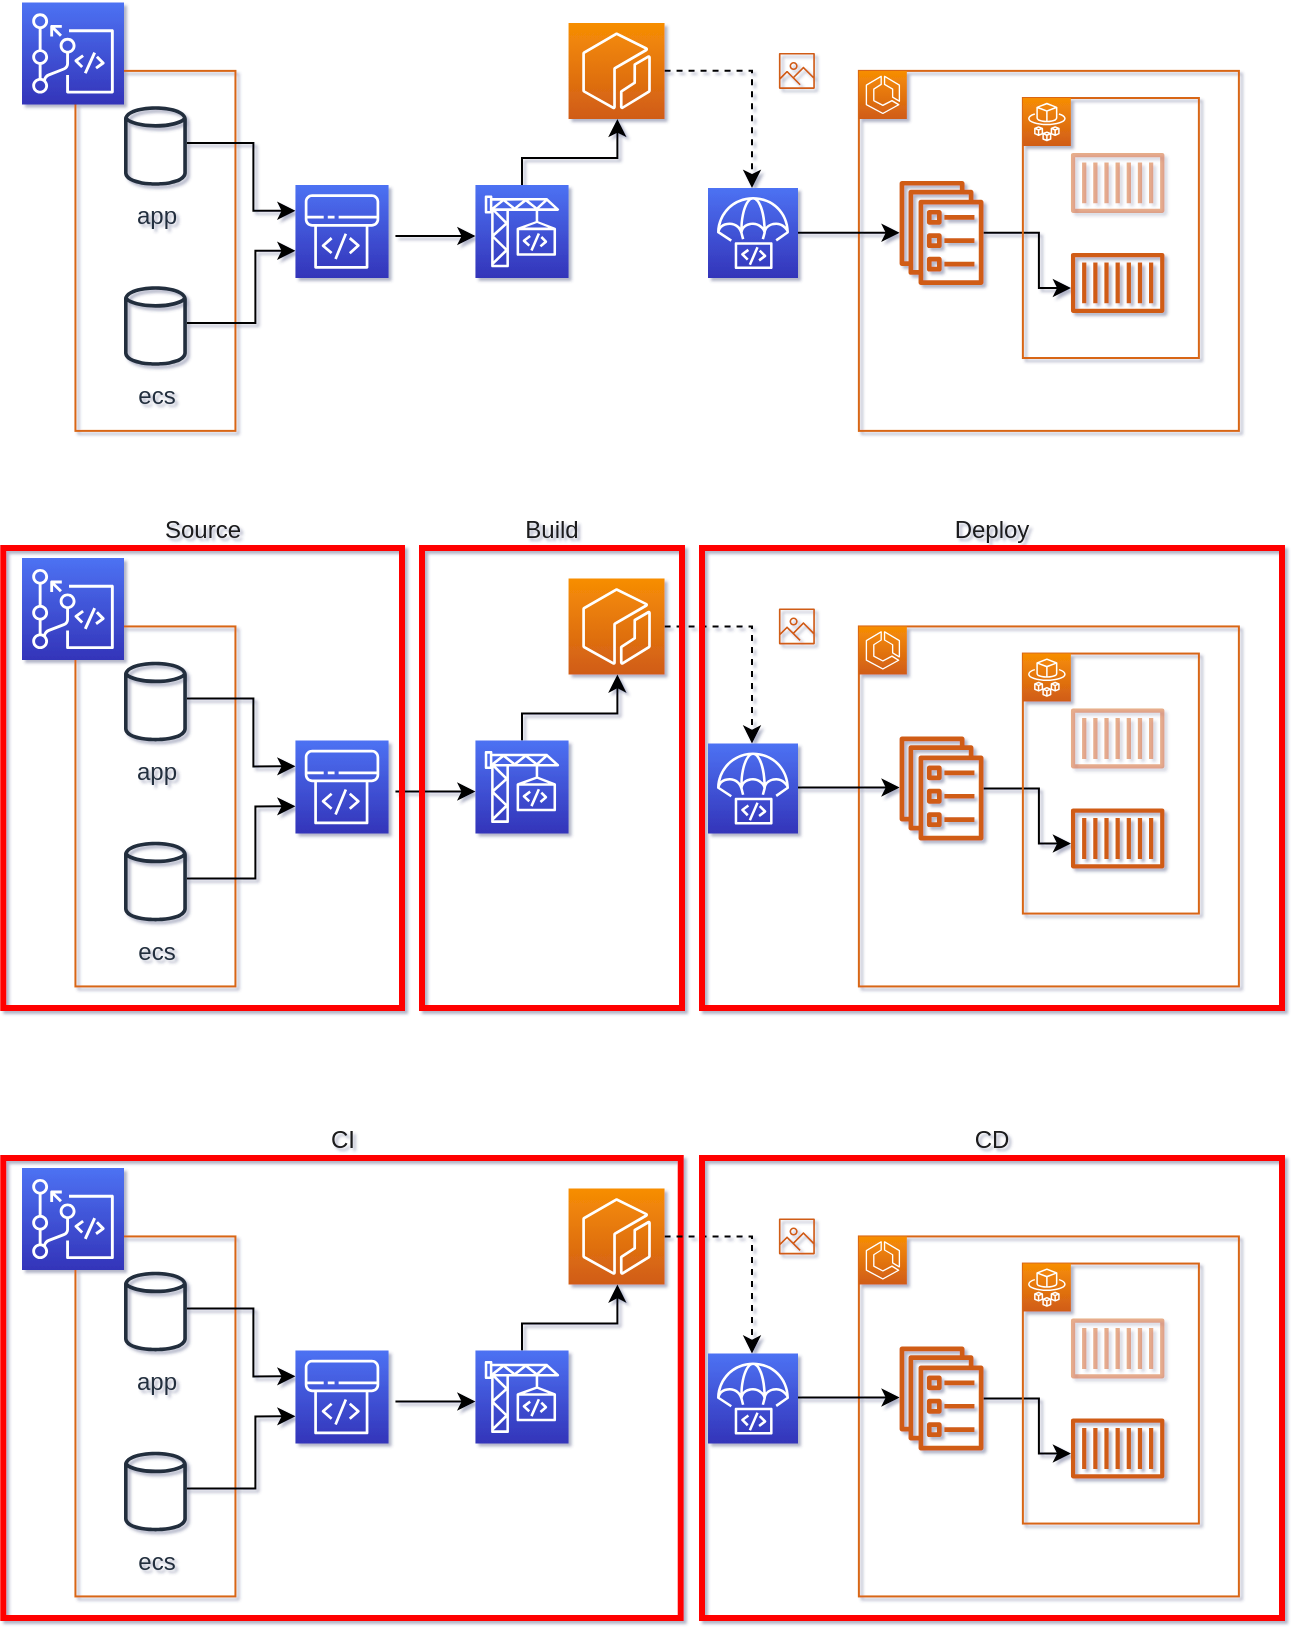 <mxfile version="13.10.0" type="embed">
    <diagram id="Iqn02m987E_1Y6RsaODK" name="CICD">
        <mxGraphModel dx="1027" dy="483" grid="1" gridSize="10" guides="1" tooltips="1" connect="1" arrows="1" fold="1" page="1" pageScale="1" pageWidth="827" pageHeight="1169" background="none" math="0" shadow="1">
            <root>
                <mxCell id="TXsu97STiCOG9BQ06nFb-0"/>
                <mxCell id="TXsu97STiCOG9BQ06nFb-1" parent="TXsu97STiCOG9BQ06nFb-0"/>
                <mxCell id="jmu_tiYD6_GEUumzkb44-0" value="" style="rounded=0;whiteSpace=wrap;html=1;strokeColor=#D86613;fillColor=none;" parent="TXsu97STiCOG9BQ06nFb-1" vertex="1">
                    <mxGeometry x="488.44" y="116.44" width="190" height="180" as="geometry"/>
                </mxCell>
                <mxCell id="jmu_tiYD6_GEUumzkb44-1" value="" style="outlineConnect=0;fontColor=#232F3E;gradientColor=#F78E04;gradientDirection=north;fillColor=#D05C17;strokeColor=#ffffff;dashed=0;verticalLabelPosition=bottom;verticalAlign=top;align=center;html=1;fontSize=12;fontStyle=0;aspect=fixed;shape=mxgraph.aws4.resourceIcon;resIcon=mxgraph.aws4.ecs;" parent="TXsu97STiCOG9BQ06nFb-1" vertex="1">
                    <mxGeometry x="488.44" y="116.44" width="24" height="24" as="geometry"/>
                </mxCell>
                <mxCell id="euKfv0HWNEc7ueXWT4n4-0" value="" style="rounded=0;whiteSpace=wrap;html=1;strokeColor=#D86613;fillColor=none;" parent="TXsu97STiCOG9BQ06nFb-1" vertex="1">
                    <mxGeometry x="96.72" y="116.44" width="80" height="180" as="geometry"/>
                </mxCell>
                <mxCell id="euKfv0HWNEc7ueXWT4n4-4" style="edgeStyle=orthogonalEdgeStyle;rounded=0;orthogonalLoop=1;jettySize=auto;html=1;startArrow=none;startFill=0;endArrow=classic;endFill=1;dashed=1;" parent="TXsu97STiCOG9BQ06nFb-1" source="mHzoulwclUu3AxQmjZOi-1" target="4" edge="1">
                    <mxGeometry relative="1" as="geometry">
                        <Array as="points">
                            <mxPoint x="435" y="116"/>
                        </Array>
                        <mxPoint x="413" y="116.379" as="sourcePoint"/>
                    </mxGeometry>
                </mxCell>
                <mxCell id="mHzoulwclUu3AxQmjZOi-1" value="" style="outlineConnect=0;fontColor=#232F3E;gradientColor=#F78E04;gradientDirection=north;fillColor=#D05C17;strokeColor=#ffffff;dashed=0;verticalLabelPosition=bottom;verticalAlign=top;align=center;html=1;fontSize=12;fontStyle=0;aspect=fixed;shape=mxgraph.aws4.resourceIcon;resIcon=mxgraph.aws4.ecr;" parent="TXsu97STiCOG9BQ06nFb-1" vertex="1">
                    <mxGeometry x="343.28" y="92.44" width="48" height="48" as="geometry"/>
                </mxCell>
                <mxCell id="CHHyB4FnQIO_N6Z5i6d3-7" style="edgeStyle=orthogonalEdgeStyle;rounded=0;orthogonalLoop=1;jettySize=auto;html=1;endArrow=classic;endFill=1;" parent="TXsu97STiCOG9BQ06nFb-1" source="OyFzKP3GuWBrdCjnjOIb-18" edge="1">
                    <mxGeometry relative="1" as="geometry">
                        <Array as="points">
                            <mxPoint x="186.72" y="242.44"/>
                            <mxPoint x="186.72" y="206.44"/>
                        </Array>
                        <mxPoint x="206.72" y="206.4" as="targetPoint"/>
                    </mxGeometry>
                </mxCell>
                <mxCell id="OyFzKP3GuWBrdCjnjOIb-18" value="ecs" style="outlineConnect=0;fontColor=#232F3E;gradientColor=none;fillColor=#232F3E;strokeColor=none;dashed=0;verticalLabelPosition=bottom;verticalAlign=top;align=center;html=1;fontSize=12;fontStyle=0;aspect=fixed;pointerEvents=1;shape=mxgraph.aws4.generic_database;" parent="TXsu97STiCOG9BQ06nFb-1" vertex="1">
                    <mxGeometry x="121" y="223.22" width="31.44" height="41.56" as="geometry"/>
                </mxCell>
                <mxCell id="CHHyB4FnQIO_N6Z5i6d3-6" style="edgeStyle=orthogonalEdgeStyle;rounded=0;orthogonalLoop=1;jettySize=auto;html=1;endArrow=classic;endFill=1;" parent="TXsu97STiCOG9BQ06nFb-1" source="OyFzKP3GuWBrdCjnjOIb-19" edge="1">
                    <mxGeometry relative="1" as="geometry">
                        <Array as="points">
                            <mxPoint x="185.72" y="152.44"/>
                            <mxPoint x="185.72" y="186.44"/>
                        </Array>
                        <mxPoint x="206.72" y="186.4" as="targetPoint"/>
                    </mxGeometry>
                </mxCell>
                <mxCell id="OyFzKP3GuWBrdCjnjOIb-19" value="app" style="outlineConnect=0;fontColor=#232F3E;gradientColor=none;fillColor=#232F3E;strokeColor=none;dashed=0;verticalLabelPosition=bottom;verticalAlign=top;align=center;html=1;fontSize=12;fontStyle=0;aspect=fixed;pointerEvents=1;shape=mxgraph.aws4.generic_database;" parent="TXsu97STiCOG9BQ06nFb-1" vertex="1">
                    <mxGeometry x="121" y="133.22" width="31.44" height="41.56" as="geometry"/>
                </mxCell>
                <mxCell id="CHHyB4FnQIO_N6Z5i6d3-1" value="" style="outlineConnect=0;fontColor=#232F3E;gradientColor=#4D72F3;gradientDirection=north;fillColor=#3334B9;strokeColor=#ffffff;dashed=0;verticalLabelPosition=bottom;verticalAlign=top;align=center;html=1;fontSize=12;fontStyle=0;aspect=fixed;shape=mxgraph.aws4.resourceIcon;resIcon=mxgraph.aws4.codepipeline;" parent="TXsu97STiCOG9BQ06nFb-1" vertex="1">
                    <mxGeometry x="206.72" y="173.44" width="46.56" height="46.56" as="geometry"/>
                </mxCell>
                <mxCell id="CHHyB4FnQIO_N6Z5i6d3-16" style="edgeStyle=orthogonalEdgeStyle;rounded=0;orthogonalLoop=1;jettySize=auto;html=1;startArrow=none;startFill=0;endArrow=classic;endFill=1;" parent="TXsu97STiCOG9BQ06nFb-1" target="CHHyB4FnQIO_N6Z5i6d3-3" edge="1">
                    <mxGeometry relative="1" as="geometry">
                        <mxPoint x="448.44" y="197" as="sourcePoint"/>
                        <Array as="points">
                            <mxPoint x="448.44" y="196"/>
                            <mxPoint x="448.44" y="197"/>
                        </Array>
                    </mxGeometry>
                </mxCell>
                <mxCell id="_MlhjIp3WgpPEU2tAH4I-1" style="edgeStyle=orthogonalEdgeStyle;rounded=0;orthogonalLoop=1;jettySize=auto;html=1;" parent="TXsu97STiCOG9BQ06nFb-1" source="CHHyB4FnQIO_N6Z5i6d3-3" target="_MlhjIp3WgpPEU2tAH4I-0" edge="1">
                    <mxGeometry relative="1" as="geometry">
                        <Array as="points">
                            <mxPoint x="578.44" y="197"/>
                            <mxPoint x="578.44" y="225"/>
                        </Array>
                    </mxGeometry>
                </mxCell>
                <mxCell id="CHHyB4FnQIO_N6Z5i6d3-3" value="" style="outlineConnect=0;fontColor=#232F3E;gradientColor=none;fillColor=#D05C17;strokeColor=none;dashed=0;verticalLabelPosition=bottom;verticalAlign=top;align=center;html=1;fontSize=12;fontStyle=0;aspect=fixed;pointerEvents=1;shape=mxgraph.aws4.ecs_service;" parent="TXsu97STiCOG9BQ06nFb-1" vertex="1">
                    <mxGeometry x="508.44" y="171.44" width="42.67" height="52" as="geometry"/>
                </mxCell>
                <mxCell id="euKfv0HWNEc7ueXWT4n4-6" value="" style="outlineConnect=0;fontColor=#232F3E;gradientColor=none;fillColor=#D05C17;strokeColor=none;dashed=0;verticalLabelPosition=bottom;verticalAlign=top;align=center;html=1;fontSize=12;fontStyle=0;aspect=fixed;pointerEvents=1;shape=mxgraph.aws4.container_registry_image;" parent="TXsu97STiCOG9BQ06nFb-1" vertex="1">
                    <mxGeometry x="448.44" y="107.44" width="18" height="18" as="geometry"/>
                </mxCell>
                <mxCell id="EoNvsJ9DB7w6ikuhf98V-2" value="" style="rounded=0;whiteSpace=wrap;html=1;strokeColor=#D86613;fillColor=none;" parent="TXsu97STiCOG9BQ06nFb-1" vertex="1">
                    <mxGeometry x="570.44" y="130" width="88" height="130" as="geometry"/>
                </mxCell>
                <mxCell id="EoNvsJ9DB7w6ikuhf98V-1" value="" style="outlineConnect=0;fontColor=#232F3E;gradientColor=#F78E04;gradientDirection=north;fillColor=#D05C17;strokeColor=#ffffff;dashed=0;verticalLabelPosition=bottom;verticalAlign=top;align=center;html=1;fontSize=12;fontStyle=0;aspect=fixed;shape=mxgraph.aws4.resourceIcon;resIcon=mxgraph.aws4.fargate;" parent="TXsu97STiCOG9BQ06nFb-1" vertex="1">
                    <mxGeometry x="570.44" y="130" width="24" height="24" as="geometry"/>
                </mxCell>
                <mxCell id="EoNvsJ9DB7w6ikuhf98V-3" style="edgeStyle=orthogonalEdgeStyle;rounded=0;orthogonalLoop=1;jettySize=auto;html=1;exitX=0.5;exitY=1;exitDx=0;exitDy=0;" parent="TXsu97STiCOG9BQ06nFb-1" source="EoNvsJ9DB7w6ikuhf98V-2" target="EoNvsJ9DB7w6ikuhf98V-2" edge="1">
                    <mxGeometry relative="1" as="geometry"/>
                </mxCell>
                <mxCell id="EoNvsJ9DB7w6ikuhf98V-4" value="" style="outlineConnect=0;fontColor=#232F3E;gradientColor=none;fillColor=#D05C17;strokeColor=none;dashed=0;verticalLabelPosition=bottom;verticalAlign=top;align=center;html=1;fontSize=12;fontStyle=0;aspect=fixed;pointerEvents=1;shape=mxgraph.aws4.container_1;opacity=50;" parent="TXsu97STiCOG9BQ06nFb-1" vertex="1">
                    <mxGeometry x="594.44" y="157.44" width="46.8" height="30" as="geometry"/>
                </mxCell>
                <mxCell id="_MlhjIp3WgpPEU2tAH4I-0" value="" style="outlineConnect=0;fontColor=#232F3E;gradientColor=none;fillColor=#D05C17;strokeColor=none;dashed=0;verticalLabelPosition=bottom;verticalAlign=top;align=center;html=1;fontSize=12;fontStyle=0;aspect=fixed;pointerEvents=1;shape=mxgraph.aws4.container_1;" parent="TXsu97STiCOG9BQ06nFb-1" vertex="1">
                    <mxGeometry x="594.44" y="207.44" width="46.8" height="30" as="geometry"/>
                </mxCell>
                <mxCell id="_MlhjIp3WgpPEU2tAH4I-2" style="edgeStyle=orthogonalEdgeStyle;rounded=0;orthogonalLoop=1;jettySize=auto;html=1;exitX=0.5;exitY=1;exitDx=0;exitDy=0;endArrow=openThin;endFill=0;" parent="TXsu97STiCOG9BQ06nFb-1" source="EoNvsJ9DB7w6ikuhf98V-2" target="EoNvsJ9DB7w6ikuhf98V-2" edge="1">
                    <mxGeometry relative="1" as="geometry"/>
                </mxCell>
                <mxCell id="0" value="" style="outlineConnect=0;fontColor=#232F3E;gradientColor=#4D72F3;gradientDirection=north;fillColor=#3334B9;strokeColor=#ffffff;dashed=0;verticalLabelPosition=bottom;verticalAlign=top;align=center;html=1;fontSize=12;fontStyle=0;aspect=fixed;shape=mxgraph.aws4.resourceIcon;resIcon=mxgraph.aws4.codecommit;" parent="TXsu97STiCOG9BQ06nFb-1" vertex="1">
                    <mxGeometry x="70" y="82.22" width="51" height="51" as="geometry"/>
                </mxCell>
                <mxCell id="3" style="edgeStyle=orthogonalEdgeStyle;rounded=0;orthogonalLoop=1;jettySize=auto;html=1;" parent="TXsu97STiCOG9BQ06nFb-1" source="1" target="mHzoulwclUu3AxQmjZOi-1" edge="1">
                    <mxGeometry relative="1" as="geometry">
                        <mxPoint x="320" y="150" as="targetPoint"/>
                        <Array as="points">
                            <mxPoint x="319.72" y="160"/>
                            <mxPoint x="367.72" y="160"/>
                        </Array>
                    </mxGeometry>
                </mxCell>
                <mxCell id="1" value="" style="outlineConnect=0;fontColor=#232F3E;gradientColor=#4D72F3;gradientDirection=north;fillColor=#3334B9;strokeColor=#ffffff;dashed=0;verticalLabelPosition=bottom;verticalAlign=top;align=center;html=1;fontSize=12;fontStyle=0;aspect=fixed;shape=mxgraph.aws4.resourceIcon;resIcon=mxgraph.aws4.codebuild;" parent="TXsu97STiCOG9BQ06nFb-1" vertex="1">
                    <mxGeometry x="296.72" y="173.44" width="46.56" height="46.56" as="geometry"/>
                </mxCell>
                <mxCell id="2" style="edgeStyle=orthogonalEdgeStyle;rounded=0;orthogonalLoop=1;jettySize=auto;html=1;endArrow=classic;endFill=1;" parent="TXsu97STiCOG9BQ06nFb-1" target="1" edge="1">
                    <mxGeometry relative="1" as="geometry">
                        <Array as="points">
                            <mxPoint x="256.72" y="199"/>
                        </Array>
                        <mxPoint x="256.72" y="199" as="sourcePoint"/>
                        <mxPoint x="291" y="221.46" as="targetPoint"/>
                    </mxGeometry>
                </mxCell>
                <mxCell id="4" value="" style="outlineConnect=0;fontColor=#232F3E;gradientColor=#4D72F3;gradientDirection=north;fillColor=#3334B9;strokeColor=#ffffff;dashed=0;verticalLabelPosition=bottom;verticalAlign=top;align=center;html=1;fontSize=12;fontStyle=0;aspect=fixed;shape=mxgraph.aws4.resourceIcon;resIcon=mxgraph.aws4.codedeploy;" parent="TXsu97STiCOG9BQ06nFb-1" vertex="1">
                    <mxGeometry x="413" y="175" width="45" height="45" as="geometry"/>
                </mxCell>
                <mxCell id="5" value="" style="rounded=0;whiteSpace=wrap;html=1;strokeColor=#D86613;fillColor=none;" parent="TXsu97STiCOG9BQ06nFb-1" vertex="1">
                    <mxGeometry x="488.44" y="394.22" width="190" height="180" as="geometry"/>
                </mxCell>
                <mxCell id="6" value="" style="outlineConnect=0;fontColor=#232F3E;gradientColor=#F78E04;gradientDirection=north;fillColor=#D05C17;strokeColor=#ffffff;dashed=0;verticalLabelPosition=bottom;verticalAlign=top;align=center;html=1;fontSize=12;fontStyle=0;aspect=fixed;shape=mxgraph.aws4.resourceIcon;resIcon=mxgraph.aws4.ecs;" parent="TXsu97STiCOG9BQ06nFb-1" vertex="1">
                    <mxGeometry x="488.44" y="394.22" width="24" height="24" as="geometry"/>
                </mxCell>
                <mxCell id="7" value="" style="rounded=0;whiteSpace=wrap;html=1;strokeColor=#D86613;fillColor=none;" parent="TXsu97STiCOG9BQ06nFb-1" vertex="1">
                    <mxGeometry x="96.72" y="394.22" width="80" height="180" as="geometry"/>
                </mxCell>
                <mxCell id="8" style="edgeStyle=orthogonalEdgeStyle;rounded=0;orthogonalLoop=1;jettySize=auto;html=1;startArrow=none;startFill=0;endArrow=classic;endFill=1;dashed=1;" parent="TXsu97STiCOG9BQ06nFb-1" source="9" target="29" edge="1">
                    <mxGeometry relative="1" as="geometry">
                        <Array as="points">
                            <mxPoint x="435" y="393.78"/>
                        </Array>
                        <mxPoint x="413" y="394.159" as="sourcePoint"/>
                    </mxGeometry>
                </mxCell>
                <mxCell id="9" value="" style="outlineConnect=0;fontColor=#232F3E;gradientColor=#F78E04;gradientDirection=north;fillColor=#D05C17;strokeColor=#ffffff;dashed=0;verticalLabelPosition=bottom;verticalAlign=top;align=center;html=1;fontSize=12;fontStyle=0;aspect=fixed;shape=mxgraph.aws4.resourceIcon;resIcon=mxgraph.aws4.ecr;" parent="TXsu97STiCOG9BQ06nFb-1" vertex="1">
                    <mxGeometry x="343.28" y="370.22" width="48" height="48" as="geometry"/>
                </mxCell>
                <mxCell id="10" style="edgeStyle=orthogonalEdgeStyle;rounded=0;orthogonalLoop=1;jettySize=auto;html=1;endArrow=classic;endFill=1;" parent="TXsu97STiCOG9BQ06nFb-1" source="11" edge="1">
                    <mxGeometry relative="1" as="geometry">
                        <Array as="points">
                            <mxPoint x="186.72" y="520.22"/>
                            <mxPoint x="186.72" y="484.22"/>
                        </Array>
                        <mxPoint x="206.72" y="484.18" as="targetPoint"/>
                    </mxGeometry>
                </mxCell>
                <mxCell id="11" value="ecs" style="outlineConnect=0;fontColor=#232F3E;gradientColor=none;fillColor=#232F3E;strokeColor=none;dashed=0;verticalLabelPosition=bottom;verticalAlign=top;align=center;html=1;fontSize=12;fontStyle=0;aspect=fixed;pointerEvents=1;shape=mxgraph.aws4.generic_database;" parent="TXsu97STiCOG9BQ06nFb-1" vertex="1">
                    <mxGeometry x="121" y="501.0" width="31.44" height="41.56" as="geometry"/>
                </mxCell>
                <mxCell id="12" style="edgeStyle=orthogonalEdgeStyle;rounded=0;orthogonalLoop=1;jettySize=auto;html=1;endArrow=classic;endFill=1;" parent="TXsu97STiCOG9BQ06nFb-1" source="13" edge="1">
                    <mxGeometry relative="1" as="geometry">
                        <Array as="points">
                            <mxPoint x="185.72" y="430.22"/>
                            <mxPoint x="185.72" y="464.22"/>
                        </Array>
                        <mxPoint x="206.72" y="464.18" as="targetPoint"/>
                    </mxGeometry>
                </mxCell>
                <mxCell id="13" value="app" style="outlineConnect=0;fontColor=#232F3E;gradientColor=none;fillColor=#232F3E;strokeColor=none;dashed=0;verticalLabelPosition=bottom;verticalAlign=top;align=center;html=1;fontSize=12;fontStyle=0;aspect=fixed;pointerEvents=1;shape=mxgraph.aws4.generic_database;" parent="TXsu97STiCOG9BQ06nFb-1" vertex="1">
                    <mxGeometry x="121" y="411" width="31.44" height="41.56" as="geometry"/>
                </mxCell>
                <mxCell id="14" value="" style="outlineConnect=0;fontColor=#232F3E;gradientColor=#4D72F3;gradientDirection=north;fillColor=#3334B9;strokeColor=#ffffff;dashed=0;verticalLabelPosition=bottom;verticalAlign=top;align=center;html=1;fontSize=12;fontStyle=0;aspect=fixed;shape=mxgraph.aws4.resourceIcon;resIcon=mxgraph.aws4.codepipeline;" parent="TXsu97STiCOG9BQ06nFb-1" vertex="1">
                    <mxGeometry x="206.72" y="451.22" width="46.56" height="46.56" as="geometry"/>
                </mxCell>
                <mxCell id="15" style="edgeStyle=orthogonalEdgeStyle;rounded=0;orthogonalLoop=1;jettySize=auto;html=1;startArrow=none;startFill=0;endArrow=classic;endFill=1;" parent="TXsu97STiCOG9BQ06nFb-1" target="17" edge="1">
                    <mxGeometry relative="1" as="geometry">
                        <mxPoint x="448.44" y="474.78" as="sourcePoint"/>
                        <Array as="points">
                            <mxPoint x="448.44" y="473.78"/>
                            <mxPoint x="448.44" y="474.78"/>
                        </Array>
                    </mxGeometry>
                </mxCell>
                <mxCell id="16" style="edgeStyle=orthogonalEdgeStyle;rounded=0;orthogonalLoop=1;jettySize=auto;html=1;" parent="TXsu97STiCOG9BQ06nFb-1" source="17" target="23" edge="1">
                    <mxGeometry relative="1" as="geometry">
                        <Array as="points">
                            <mxPoint x="578.44" y="474.78"/>
                            <mxPoint x="578.44" y="502.78"/>
                        </Array>
                    </mxGeometry>
                </mxCell>
                <mxCell id="17" value="" style="outlineConnect=0;fontColor=#232F3E;gradientColor=none;fillColor=#D05C17;strokeColor=none;dashed=0;verticalLabelPosition=bottom;verticalAlign=top;align=center;html=1;fontSize=12;fontStyle=0;aspect=fixed;pointerEvents=1;shape=mxgraph.aws4.ecs_service;" parent="TXsu97STiCOG9BQ06nFb-1" vertex="1">
                    <mxGeometry x="508.44" y="449.22" width="42.67" height="52" as="geometry"/>
                </mxCell>
                <mxCell id="18" value="" style="outlineConnect=0;fontColor=#232F3E;gradientColor=none;fillColor=#D05C17;strokeColor=none;dashed=0;verticalLabelPosition=bottom;verticalAlign=top;align=center;html=1;fontSize=12;fontStyle=0;aspect=fixed;pointerEvents=1;shape=mxgraph.aws4.container_registry_image;" parent="TXsu97STiCOG9BQ06nFb-1" vertex="1">
                    <mxGeometry x="448.44" y="385.22" width="18" height="18" as="geometry"/>
                </mxCell>
                <mxCell id="19" value="" style="rounded=0;whiteSpace=wrap;html=1;strokeColor=#D86613;fillColor=none;" parent="TXsu97STiCOG9BQ06nFb-1" vertex="1">
                    <mxGeometry x="570.44" y="407.78" width="88" height="130" as="geometry"/>
                </mxCell>
                <mxCell id="20" value="" style="outlineConnect=0;fontColor=#232F3E;gradientColor=#F78E04;gradientDirection=north;fillColor=#D05C17;strokeColor=#ffffff;dashed=0;verticalLabelPosition=bottom;verticalAlign=top;align=center;html=1;fontSize=12;fontStyle=0;aspect=fixed;shape=mxgraph.aws4.resourceIcon;resIcon=mxgraph.aws4.fargate;" parent="TXsu97STiCOG9BQ06nFb-1" vertex="1">
                    <mxGeometry x="570.44" y="407.78" width="24" height="24" as="geometry"/>
                </mxCell>
                <mxCell id="21" style="edgeStyle=orthogonalEdgeStyle;rounded=0;orthogonalLoop=1;jettySize=auto;html=1;exitX=0.5;exitY=1;exitDx=0;exitDy=0;" parent="TXsu97STiCOG9BQ06nFb-1" source="19" target="19" edge="1">
                    <mxGeometry relative="1" as="geometry"/>
                </mxCell>
                <mxCell id="22" value="" style="outlineConnect=0;fontColor=#232F3E;gradientColor=none;fillColor=#D05C17;strokeColor=none;dashed=0;verticalLabelPosition=bottom;verticalAlign=top;align=center;html=1;fontSize=12;fontStyle=0;aspect=fixed;pointerEvents=1;shape=mxgraph.aws4.container_1;opacity=50;" parent="TXsu97STiCOG9BQ06nFb-1" vertex="1">
                    <mxGeometry x="594.44" y="435.22" width="46.8" height="30" as="geometry"/>
                </mxCell>
                <mxCell id="23" value="" style="outlineConnect=0;fontColor=#232F3E;gradientColor=none;fillColor=#D05C17;strokeColor=none;dashed=0;verticalLabelPosition=bottom;verticalAlign=top;align=center;html=1;fontSize=12;fontStyle=0;aspect=fixed;pointerEvents=1;shape=mxgraph.aws4.container_1;" parent="TXsu97STiCOG9BQ06nFb-1" vertex="1">
                    <mxGeometry x="594.44" y="485.22" width="46.8" height="30" as="geometry"/>
                </mxCell>
                <mxCell id="24" style="edgeStyle=orthogonalEdgeStyle;rounded=0;orthogonalLoop=1;jettySize=auto;html=1;exitX=0.5;exitY=1;exitDx=0;exitDy=0;endArrow=openThin;endFill=0;" parent="TXsu97STiCOG9BQ06nFb-1" source="19" target="19" edge="1">
                    <mxGeometry relative="1" as="geometry"/>
                </mxCell>
                <mxCell id="25" value="" style="outlineConnect=0;fontColor=#232F3E;gradientColor=#4D72F3;gradientDirection=north;fillColor=#3334B9;strokeColor=#ffffff;dashed=0;verticalLabelPosition=bottom;verticalAlign=top;align=center;html=1;fontSize=12;fontStyle=0;aspect=fixed;shape=mxgraph.aws4.resourceIcon;resIcon=mxgraph.aws4.codecommit;" parent="TXsu97STiCOG9BQ06nFb-1" vertex="1">
                    <mxGeometry x="70" y="360" width="51" height="51" as="geometry"/>
                </mxCell>
                <mxCell id="26" style="edgeStyle=orthogonalEdgeStyle;rounded=0;orthogonalLoop=1;jettySize=auto;html=1;" parent="TXsu97STiCOG9BQ06nFb-1" source="27" target="9" edge="1">
                    <mxGeometry relative="1" as="geometry">
                        <mxPoint x="320" y="427.78" as="targetPoint"/>
                        <Array as="points">
                            <mxPoint x="319.72" y="437.78"/>
                            <mxPoint x="367.72" y="437.78"/>
                        </Array>
                    </mxGeometry>
                </mxCell>
                <mxCell id="27" value="" style="outlineConnect=0;fontColor=#232F3E;gradientColor=#4D72F3;gradientDirection=north;fillColor=#3334B9;strokeColor=#ffffff;dashed=0;verticalLabelPosition=bottom;verticalAlign=top;align=center;html=1;fontSize=12;fontStyle=0;aspect=fixed;shape=mxgraph.aws4.resourceIcon;resIcon=mxgraph.aws4.codebuild;" parent="TXsu97STiCOG9BQ06nFb-1" vertex="1">
                    <mxGeometry x="296.72" y="451.22" width="46.56" height="46.56" as="geometry"/>
                </mxCell>
                <mxCell id="28" style="edgeStyle=orthogonalEdgeStyle;rounded=0;orthogonalLoop=1;jettySize=auto;html=1;endArrow=classic;endFill=1;" parent="TXsu97STiCOG9BQ06nFb-1" target="27" edge="1">
                    <mxGeometry relative="1" as="geometry">
                        <Array as="points">
                            <mxPoint x="256.72" y="476.78"/>
                        </Array>
                        <mxPoint x="256.72" y="476.78" as="sourcePoint"/>
                        <mxPoint x="291" y="499.24" as="targetPoint"/>
                    </mxGeometry>
                </mxCell>
                <mxCell id="29" value="" style="outlineConnect=0;fontColor=#232F3E;gradientColor=#4D72F3;gradientDirection=north;fillColor=#3334B9;strokeColor=#ffffff;dashed=0;verticalLabelPosition=bottom;verticalAlign=top;align=center;html=1;fontSize=12;fontStyle=0;aspect=fixed;shape=mxgraph.aws4.resourceIcon;resIcon=mxgraph.aws4.codedeploy;" parent="TXsu97STiCOG9BQ06nFb-1" vertex="1">
                    <mxGeometry x="413" y="452.78" width="45" height="45" as="geometry"/>
                </mxCell>
                <mxCell id="30" value="&lt;font color=&quot;#1a1a1a&quot;&gt;CI&lt;/font&gt;" style="rounded=0;whiteSpace=wrap;html=1;fillColor=none;strokeWidth=3;strokeColor=#FF0000;labelPosition=center;verticalLabelPosition=top;align=center;verticalAlign=bottom;" parent="TXsu97STiCOG9BQ06nFb-1" vertex="1">
                    <mxGeometry x="60.64" y="660" width="338.72" height="230" as="geometry"/>
                </mxCell>
                <mxCell id="31" value="" style="rounded=0;whiteSpace=wrap;html=1;strokeColor=#D86613;fillColor=none;" parent="TXsu97STiCOG9BQ06nFb-1" vertex="1">
                    <mxGeometry x="488.44" y="699.22" width="190" height="180" as="geometry"/>
                </mxCell>
                <mxCell id="32" value="" style="outlineConnect=0;fontColor=#232F3E;gradientColor=#F78E04;gradientDirection=north;fillColor=#D05C17;strokeColor=#ffffff;dashed=0;verticalLabelPosition=bottom;verticalAlign=top;align=center;html=1;fontSize=12;fontStyle=0;aspect=fixed;shape=mxgraph.aws4.resourceIcon;resIcon=mxgraph.aws4.ecs;" parent="TXsu97STiCOG9BQ06nFb-1" vertex="1">
                    <mxGeometry x="488.44" y="699.22" width="24" height="24" as="geometry"/>
                </mxCell>
                <mxCell id="33" value="" style="rounded=0;whiteSpace=wrap;html=1;strokeColor=#D86613;fillColor=none;" parent="TXsu97STiCOG9BQ06nFb-1" vertex="1">
                    <mxGeometry x="96.72" y="699.22" width="80" height="180" as="geometry"/>
                </mxCell>
                <mxCell id="34" style="edgeStyle=orthogonalEdgeStyle;rounded=0;orthogonalLoop=1;jettySize=auto;html=1;startArrow=none;startFill=0;endArrow=classic;endFill=1;dashed=1;" parent="TXsu97STiCOG9BQ06nFb-1" source="35" target="55" edge="1">
                    <mxGeometry relative="1" as="geometry">
                        <Array as="points">
                            <mxPoint x="435" y="698.78"/>
                        </Array>
                        <mxPoint x="413" y="699.159" as="sourcePoint"/>
                    </mxGeometry>
                </mxCell>
                <mxCell id="35" value="" style="outlineConnect=0;fontColor=#232F3E;gradientColor=#F78E04;gradientDirection=north;fillColor=#D05C17;strokeColor=#ffffff;dashed=0;verticalLabelPosition=bottom;verticalAlign=top;align=center;html=1;fontSize=12;fontStyle=0;aspect=fixed;shape=mxgraph.aws4.resourceIcon;resIcon=mxgraph.aws4.ecr;" parent="TXsu97STiCOG9BQ06nFb-1" vertex="1">
                    <mxGeometry x="343.28" y="675.22" width="48" height="48" as="geometry"/>
                </mxCell>
                <mxCell id="36" style="edgeStyle=orthogonalEdgeStyle;rounded=0;orthogonalLoop=1;jettySize=auto;html=1;endArrow=classic;endFill=1;" parent="TXsu97STiCOG9BQ06nFb-1" source="37" edge="1">
                    <mxGeometry relative="1" as="geometry">
                        <Array as="points">
                            <mxPoint x="186.72" y="825.22"/>
                            <mxPoint x="186.72" y="789.22"/>
                        </Array>
                        <mxPoint x="206.72" y="789.18" as="targetPoint"/>
                    </mxGeometry>
                </mxCell>
                <mxCell id="37" value="ecs" style="outlineConnect=0;fontColor=#232F3E;gradientColor=none;fillColor=#232F3E;strokeColor=none;dashed=0;verticalLabelPosition=bottom;verticalAlign=top;align=center;html=1;fontSize=12;fontStyle=0;aspect=fixed;pointerEvents=1;shape=mxgraph.aws4.generic_database;" parent="TXsu97STiCOG9BQ06nFb-1" vertex="1">
                    <mxGeometry x="121" y="806.0" width="31.44" height="41.56" as="geometry"/>
                </mxCell>
                <mxCell id="38" style="edgeStyle=orthogonalEdgeStyle;rounded=0;orthogonalLoop=1;jettySize=auto;html=1;endArrow=classic;endFill=1;" parent="TXsu97STiCOG9BQ06nFb-1" source="39" edge="1">
                    <mxGeometry relative="1" as="geometry">
                        <Array as="points">
                            <mxPoint x="185.72" y="735.22"/>
                            <mxPoint x="185.72" y="769.22"/>
                        </Array>
                        <mxPoint x="206.72" y="769.18" as="targetPoint"/>
                    </mxGeometry>
                </mxCell>
                <mxCell id="39" value="app" style="outlineConnect=0;fontColor=#232F3E;gradientColor=none;fillColor=#232F3E;strokeColor=none;dashed=0;verticalLabelPosition=bottom;verticalAlign=top;align=center;html=1;fontSize=12;fontStyle=0;aspect=fixed;pointerEvents=1;shape=mxgraph.aws4.generic_database;" parent="TXsu97STiCOG9BQ06nFb-1" vertex="1">
                    <mxGeometry x="121" y="716" width="31.44" height="41.56" as="geometry"/>
                </mxCell>
                <mxCell id="40" value="" style="outlineConnect=0;fontColor=#232F3E;gradientColor=#4D72F3;gradientDirection=north;fillColor=#3334B9;strokeColor=#ffffff;dashed=0;verticalLabelPosition=bottom;verticalAlign=top;align=center;html=1;fontSize=12;fontStyle=0;aspect=fixed;shape=mxgraph.aws4.resourceIcon;resIcon=mxgraph.aws4.codepipeline;" parent="TXsu97STiCOG9BQ06nFb-1" vertex="1">
                    <mxGeometry x="206.72" y="756.22" width="46.56" height="46.56" as="geometry"/>
                </mxCell>
                <mxCell id="41" style="edgeStyle=orthogonalEdgeStyle;rounded=0;orthogonalLoop=1;jettySize=auto;html=1;startArrow=none;startFill=0;endArrow=classic;endFill=1;" parent="TXsu97STiCOG9BQ06nFb-1" target="43" edge="1">
                    <mxGeometry relative="1" as="geometry">
                        <mxPoint x="448.44" y="779.78" as="sourcePoint"/>
                        <Array as="points">
                            <mxPoint x="448.44" y="778.78"/>
                            <mxPoint x="448.44" y="779.78"/>
                        </Array>
                    </mxGeometry>
                </mxCell>
                <mxCell id="42" style="edgeStyle=orthogonalEdgeStyle;rounded=0;orthogonalLoop=1;jettySize=auto;html=1;" parent="TXsu97STiCOG9BQ06nFb-1" source="43" target="49" edge="1">
                    <mxGeometry relative="1" as="geometry">
                        <Array as="points">
                            <mxPoint x="578.44" y="779.78"/>
                            <mxPoint x="578.44" y="807.78"/>
                        </Array>
                    </mxGeometry>
                </mxCell>
                <mxCell id="43" value="" style="outlineConnect=0;fontColor=#232F3E;gradientColor=none;fillColor=#D05C17;strokeColor=none;dashed=0;verticalLabelPosition=bottom;verticalAlign=top;align=center;html=1;fontSize=12;fontStyle=0;aspect=fixed;pointerEvents=1;shape=mxgraph.aws4.ecs_service;" parent="TXsu97STiCOG9BQ06nFb-1" vertex="1">
                    <mxGeometry x="508.44" y="754.22" width="42.67" height="52" as="geometry"/>
                </mxCell>
                <mxCell id="44" value="" style="outlineConnect=0;fontColor=#232F3E;gradientColor=none;fillColor=#D05C17;strokeColor=none;dashed=0;verticalLabelPosition=bottom;verticalAlign=top;align=center;html=1;fontSize=12;fontStyle=0;aspect=fixed;pointerEvents=1;shape=mxgraph.aws4.container_registry_image;" parent="TXsu97STiCOG9BQ06nFb-1" vertex="1">
                    <mxGeometry x="448.44" y="690.22" width="18" height="18" as="geometry"/>
                </mxCell>
                <mxCell id="45" value="" style="rounded=0;whiteSpace=wrap;html=1;strokeColor=#D86613;fillColor=none;" parent="TXsu97STiCOG9BQ06nFb-1" vertex="1">
                    <mxGeometry x="570.44" y="712.78" width="88" height="130" as="geometry"/>
                </mxCell>
                <mxCell id="46" value="" style="outlineConnect=0;fontColor=#232F3E;gradientColor=#F78E04;gradientDirection=north;fillColor=#D05C17;strokeColor=#ffffff;dashed=0;verticalLabelPosition=bottom;verticalAlign=top;align=center;html=1;fontSize=12;fontStyle=0;aspect=fixed;shape=mxgraph.aws4.resourceIcon;resIcon=mxgraph.aws4.fargate;" parent="TXsu97STiCOG9BQ06nFb-1" vertex="1">
                    <mxGeometry x="570.44" y="712.78" width="24" height="24" as="geometry"/>
                </mxCell>
                <mxCell id="47" style="edgeStyle=orthogonalEdgeStyle;rounded=0;orthogonalLoop=1;jettySize=auto;html=1;exitX=0.5;exitY=1;exitDx=0;exitDy=0;" parent="TXsu97STiCOG9BQ06nFb-1" source="45" target="45" edge="1">
                    <mxGeometry relative="1" as="geometry"/>
                </mxCell>
                <mxCell id="48" value="" style="outlineConnect=0;fontColor=#232F3E;gradientColor=none;fillColor=#D05C17;strokeColor=none;dashed=0;verticalLabelPosition=bottom;verticalAlign=top;align=center;html=1;fontSize=12;fontStyle=0;aspect=fixed;pointerEvents=1;shape=mxgraph.aws4.container_1;opacity=50;" parent="TXsu97STiCOG9BQ06nFb-1" vertex="1">
                    <mxGeometry x="594.44" y="740.22" width="46.8" height="30" as="geometry"/>
                </mxCell>
                <mxCell id="49" value="" style="outlineConnect=0;fontColor=#232F3E;gradientColor=none;fillColor=#D05C17;strokeColor=none;dashed=0;verticalLabelPosition=bottom;verticalAlign=top;align=center;html=1;fontSize=12;fontStyle=0;aspect=fixed;pointerEvents=1;shape=mxgraph.aws4.container_1;" parent="TXsu97STiCOG9BQ06nFb-1" vertex="1">
                    <mxGeometry x="594.44" y="790.22" width="46.8" height="30" as="geometry"/>
                </mxCell>
                <mxCell id="50" style="edgeStyle=orthogonalEdgeStyle;rounded=0;orthogonalLoop=1;jettySize=auto;html=1;exitX=0.5;exitY=1;exitDx=0;exitDy=0;endArrow=openThin;endFill=0;" parent="TXsu97STiCOG9BQ06nFb-1" source="45" target="45" edge="1">
                    <mxGeometry relative="1" as="geometry"/>
                </mxCell>
                <mxCell id="51" value="" style="outlineConnect=0;fontColor=#232F3E;gradientColor=#4D72F3;gradientDirection=north;fillColor=#3334B9;strokeColor=#ffffff;dashed=0;verticalLabelPosition=bottom;verticalAlign=top;align=center;html=1;fontSize=12;fontStyle=0;aspect=fixed;shape=mxgraph.aws4.resourceIcon;resIcon=mxgraph.aws4.codecommit;" parent="TXsu97STiCOG9BQ06nFb-1" vertex="1">
                    <mxGeometry x="70" y="665" width="51" height="51" as="geometry"/>
                </mxCell>
                <mxCell id="52" style="edgeStyle=orthogonalEdgeStyle;rounded=0;orthogonalLoop=1;jettySize=auto;html=1;" parent="TXsu97STiCOG9BQ06nFb-1" source="53" target="35" edge="1">
                    <mxGeometry relative="1" as="geometry">
                        <mxPoint x="320" y="732.78" as="targetPoint"/>
                        <Array as="points">
                            <mxPoint x="319.72" y="742.78"/>
                            <mxPoint x="367.72" y="742.78"/>
                        </Array>
                    </mxGeometry>
                </mxCell>
                <mxCell id="53" value="" style="outlineConnect=0;fontColor=#232F3E;gradientColor=#4D72F3;gradientDirection=north;fillColor=#3334B9;strokeColor=#ffffff;dashed=0;verticalLabelPosition=bottom;verticalAlign=top;align=center;html=1;fontSize=12;fontStyle=0;aspect=fixed;shape=mxgraph.aws4.resourceIcon;resIcon=mxgraph.aws4.codebuild;" parent="TXsu97STiCOG9BQ06nFb-1" vertex="1">
                    <mxGeometry x="296.72" y="756.22" width="46.56" height="46.56" as="geometry"/>
                </mxCell>
                <mxCell id="54" style="edgeStyle=orthogonalEdgeStyle;rounded=0;orthogonalLoop=1;jettySize=auto;html=1;endArrow=classic;endFill=1;" parent="TXsu97STiCOG9BQ06nFb-1" target="53" edge="1">
                    <mxGeometry relative="1" as="geometry">
                        <Array as="points">
                            <mxPoint x="256.72" y="781.78"/>
                        </Array>
                        <mxPoint x="256.72" y="781.78" as="sourcePoint"/>
                        <mxPoint x="291" y="804.24" as="targetPoint"/>
                    </mxGeometry>
                </mxCell>
                <mxCell id="55" value="" style="outlineConnect=0;fontColor=#232F3E;gradientColor=#4D72F3;gradientDirection=north;fillColor=#3334B9;strokeColor=#ffffff;dashed=0;verticalLabelPosition=bottom;verticalAlign=top;align=center;html=1;fontSize=12;fontStyle=0;aspect=fixed;shape=mxgraph.aws4.resourceIcon;resIcon=mxgraph.aws4.codedeploy;" parent="TXsu97STiCOG9BQ06nFb-1" vertex="1">
                    <mxGeometry x="413" y="757.78" width="45" height="45" as="geometry"/>
                </mxCell>
                <mxCell id="56" value="&lt;font color=&quot;#1a1a1a&quot;&gt;CD&lt;/font&gt;" style="rounded=0;whiteSpace=wrap;html=1;fillColor=none;strokeWidth=3;strokeColor=#FF0000;labelPosition=center;verticalLabelPosition=top;align=center;verticalAlign=bottom;" parent="TXsu97STiCOG9BQ06nFb-1" vertex="1">
                    <mxGeometry x="410" y="660" width="290" height="230" as="geometry"/>
                </mxCell>
                <mxCell id="57" value="&lt;font color=&quot;#1a1a1a&quot;&gt;Source&lt;/font&gt;" style="rounded=0;whiteSpace=wrap;html=1;fillColor=none;strokeWidth=3;strokeColor=#FF0000;labelPosition=center;verticalLabelPosition=top;align=center;verticalAlign=bottom;" vertex="1" parent="TXsu97STiCOG9BQ06nFb-1">
                    <mxGeometry x="60.64" y="355" width="199.36" height="230" as="geometry"/>
                </mxCell>
                <mxCell id="59" value="&lt;font color=&quot;#1a1a1a&quot;&gt;Build&lt;/font&gt;" style="rounded=0;whiteSpace=wrap;html=1;fillColor=none;strokeWidth=3;strokeColor=#FF0000;labelPosition=center;verticalLabelPosition=top;align=center;verticalAlign=bottom;" vertex="1" parent="TXsu97STiCOG9BQ06nFb-1">
                    <mxGeometry x="270" y="355" width="130" height="230" as="geometry"/>
                </mxCell>
                <mxCell id="60" value="&lt;font color=&quot;#1a1a1a&quot;&gt;Deploy&lt;/font&gt;" style="rounded=0;whiteSpace=wrap;html=1;fillColor=none;strokeWidth=3;strokeColor=#FF0000;labelPosition=center;verticalLabelPosition=top;align=center;verticalAlign=bottom;" vertex="1" parent="TXsu97STiCOG9BQ06nFb-1">
                    <mxGeometry x="410" y="355" width="290" height="230" as="geometry"/>
                </mxCell>
            </root>
        </mxGraphModel>
    </diagram>
</mxfile>